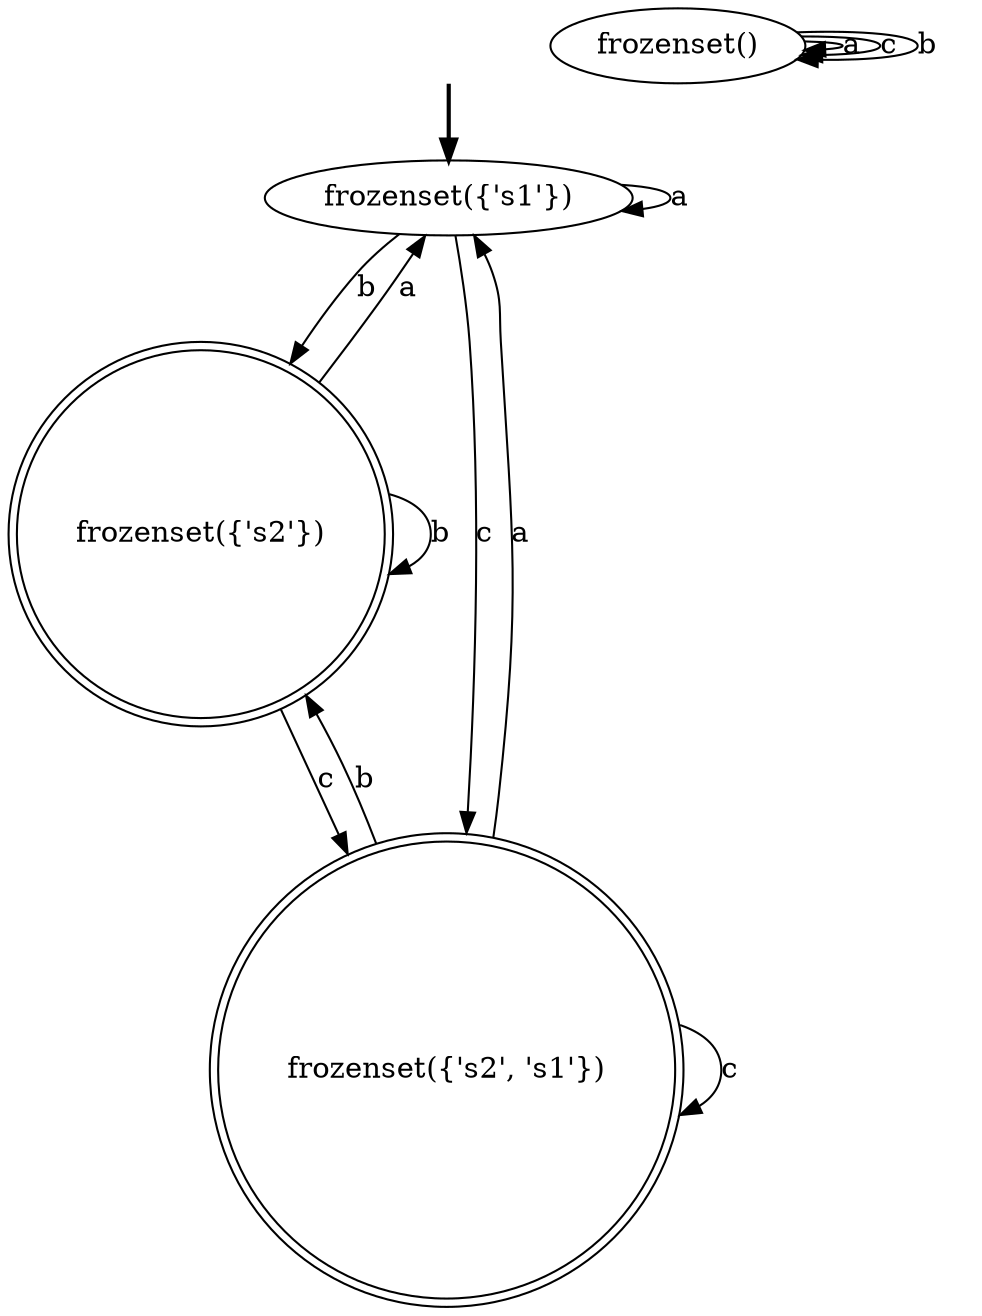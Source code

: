 digraph {
	fake [style=invisible]
	"frozenset({'s2'})" [shape=doublecircle]
	"frozenset()"
	"frozenset({'s2', 's1'})" [shape=doublecircle]
	"frozenset({'s1'})" [root=true]
	fake -> "frozenset({'s1'})" [style=bold]
	"frozenset()" -> "frozenset()" [label=a]
	"frozenset()" -> "frozenset()" [label=c]
	"frozenset()" -> "frozenset()" [label=b]
	"frozenset({'s1'})" -> "frozenset({'s1'})" [label=a]
	"frozenset({'s1'})" -> "frozenset({'s2', 's1'})" [label=c]
	"frozenset({'s1'})" -> "frozenset({'s2'})" [label=b]
	"frozenset({'s2'})" -> "frozenset({'s1'})" [label=a]
	"frozenset({'s2'})" -> "frozenset({'s2', 's1'})" [label=c]
	"frozenset({'s2'})" -> "frozenset({'s2'})" [label=b]
	"frozenset({'s2', 's1'})" -> "frozenset({'s1'})" [label=a]
	"frozenset({'s2', 's1'})" -> "frozenset({'s2', 's1'})" [label=c]
	"frozenset({'s2', 's1'})" -> "frozenset({'s2'})" [label=b]
}
